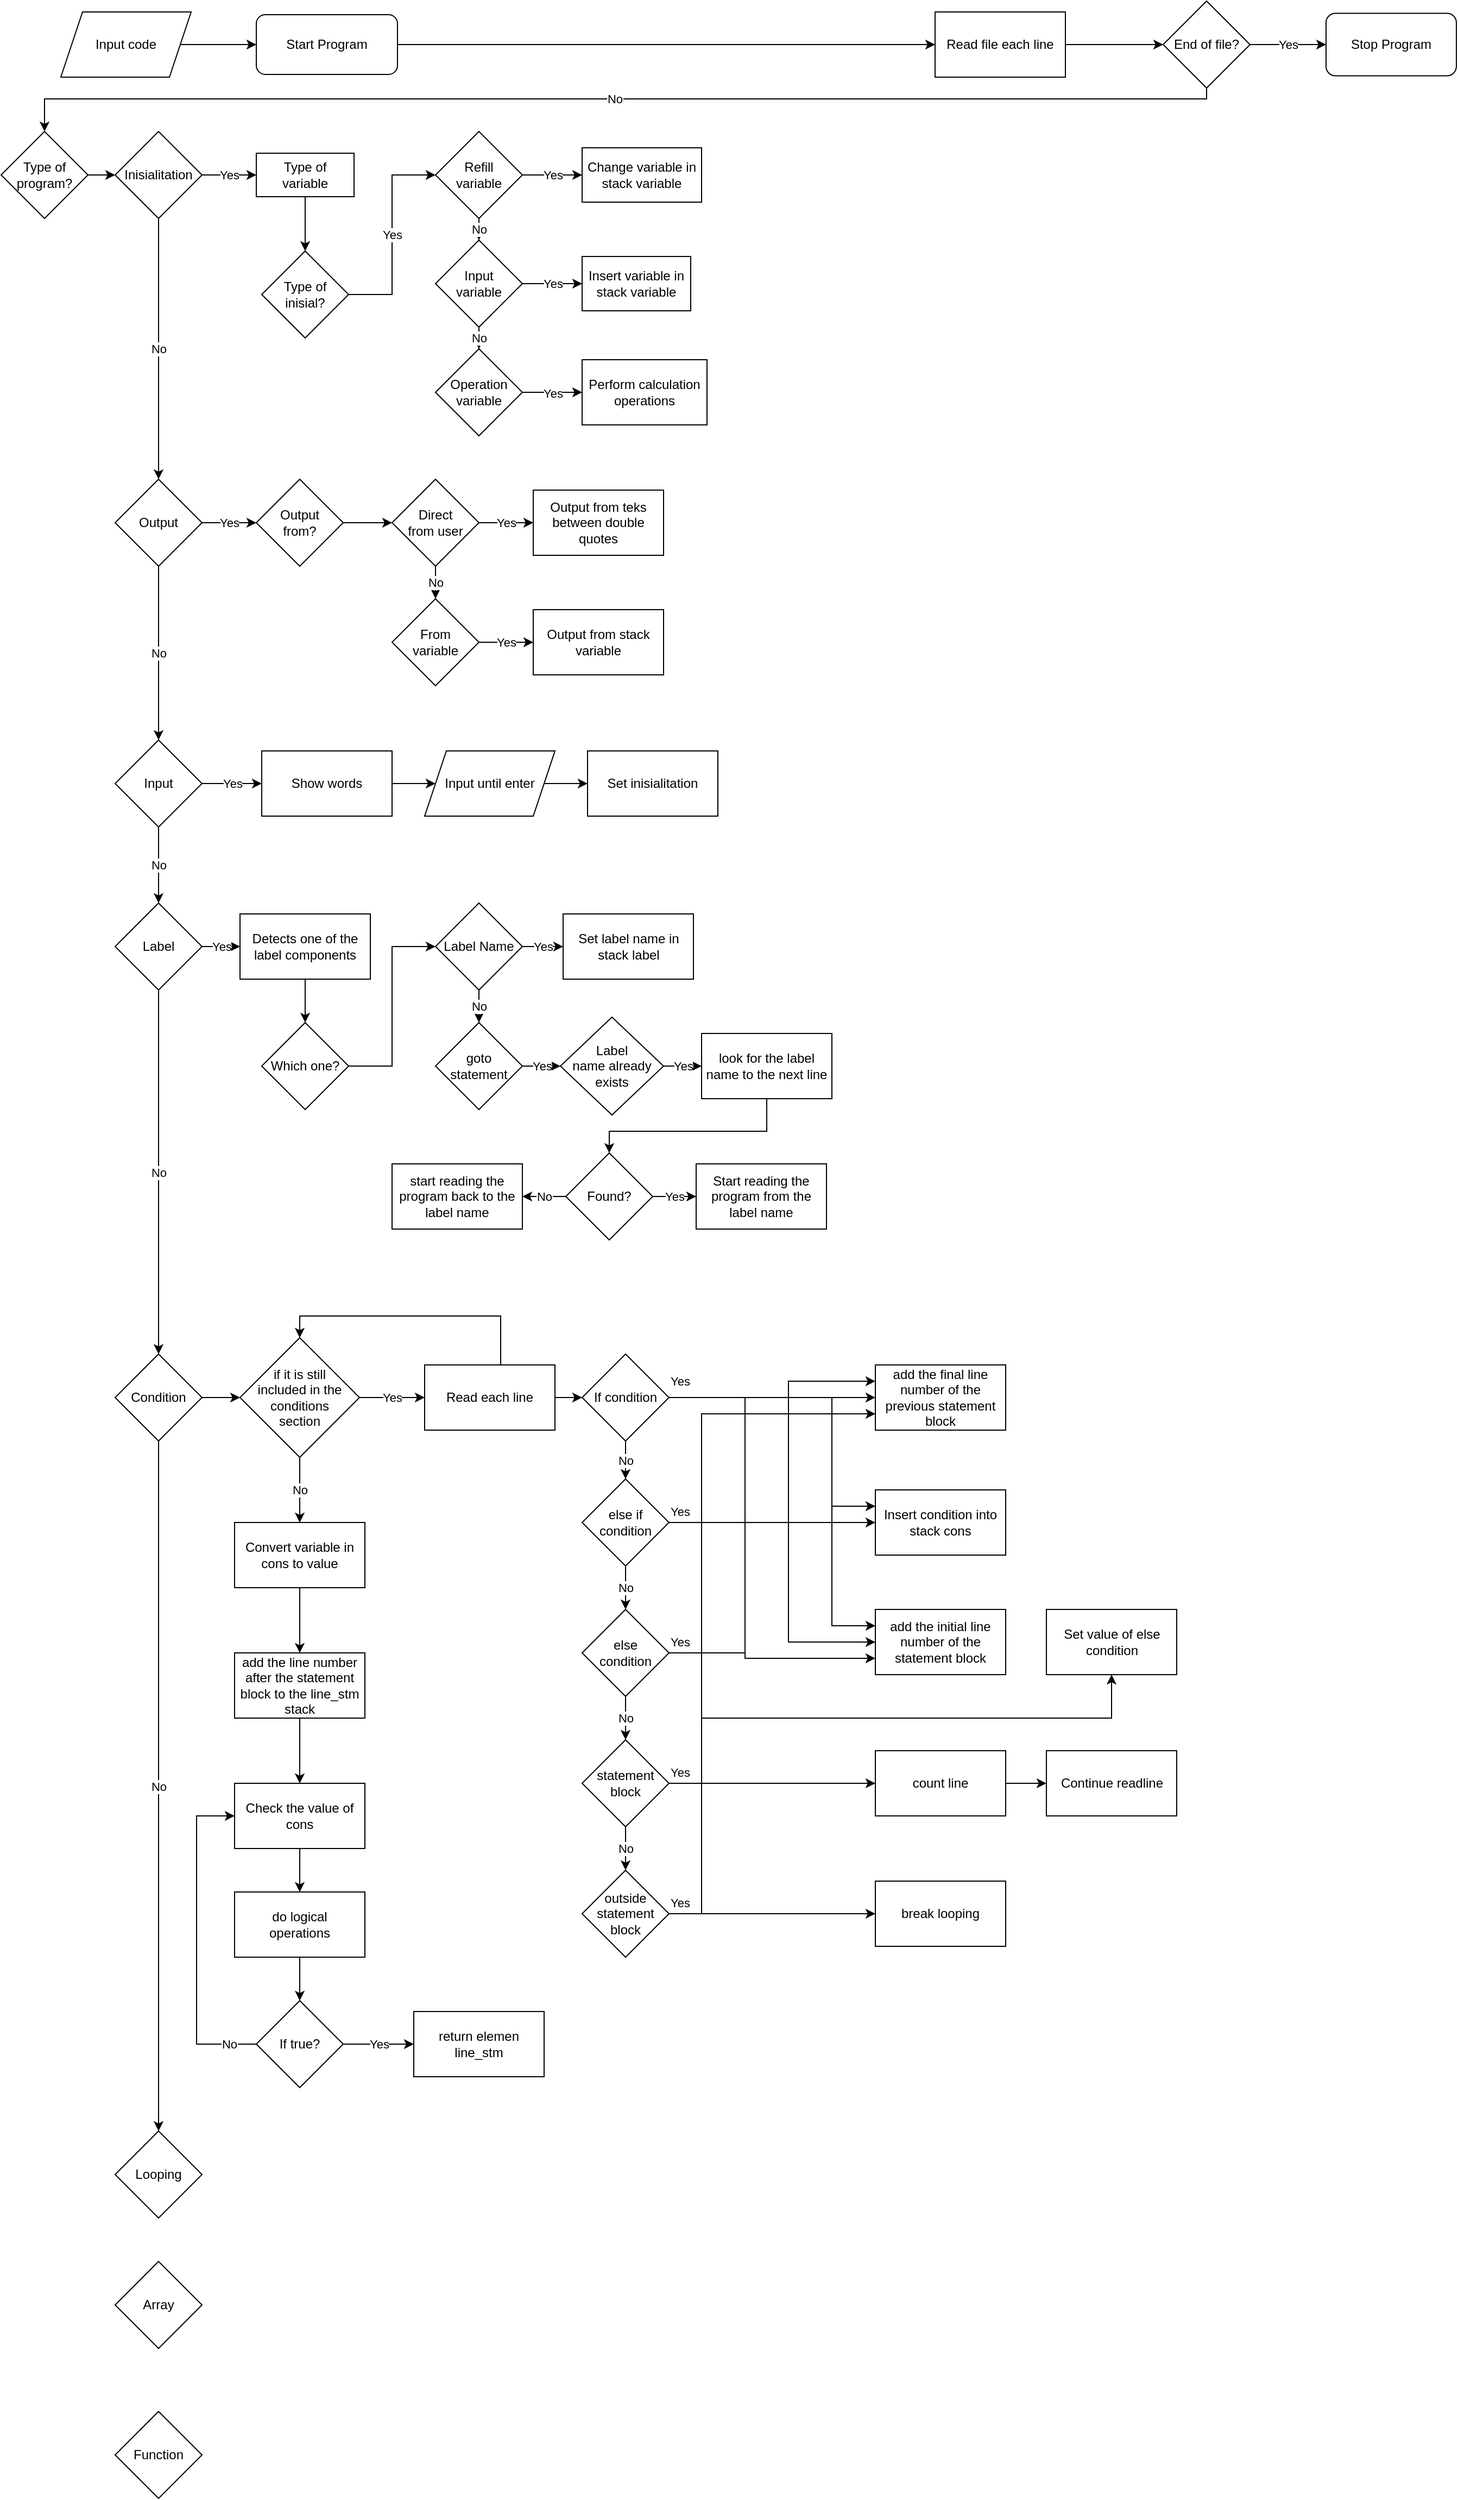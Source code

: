 <mxfile version="22.1.2" type="device">
  <diagram name="Halaman-1" id="1nc28jSzTPdm_pfPCFTR">
    <mxGraphModel dx="1588" dy="1004" grid="1" gridSize="10" guides="1" tooltips="1" connect="1" arrows="1" fold="1" page="1" pageScale="1" pageWidth="1500" pageHeight="3000" math="0" shadow="0">
      <root>
        <mxCell id="0" />
        <mxCell id="1" parent="0" />
        <mxCell id="ZSAQHpN-eL0URogZfKka-77" style="edgeStyle=orthogonalEdgeStyle;rounded=0;orthogonalLoop=1;jettySize=auto;html=1;entryX=0;entryY=0.5;entryDx=0;entryDy=0;" parent="1" source="ZSAQHpN-eL0URogZfKka-1" target="ZSAQHpN-eL0URogZfKka-74" edge="1">
          <mxGeometry relative="1" as="geometry" />
        </mxCell>
        <mxCell id="ZSAQHpN-eL0URogZfKka-1" value="Start Program" style="rounded=1;whiteSpace=wrap;html=1;" parent="1" vertex="1">
          <mxGeometry x="255" y="52.5" width="130" height="55" as="geometry" />
        </mxCell>
        <mxCell id="ZSAQHpN-eL0URogZfKka-5" style="edgeStyle=orthogonalEdgeStyle;rounded=0;orthogonalLoop=1;jettySize=auto;html=1;" parent="1" source="ZSAQHpN-eL0URogZfKka-4" target="ZSAQHpN-eL0URogZfKka-1" edge="1">
          <mxGeometry relative="1" as="geometry" />
        </mxCell>
        <mxCell id="ZSAQHpN-eL0URogZfKka-4" value="Input code" style="shape=parallelogram;perimeter=parallelogramPerimeter;whiteSpace=wrap;html=1;fixedSize=1;" parent="1" vertex="1">
          <mxGeometry x="75" y="50" width="120" height="60" as="geometry" />
        </mxCell>
        <mxCell id="ZSAQHpN-eL0URogZfKka-75" value="No" style="edgeStyle=orthogonalEdgeStyle;rounded=0;orthogonalLoop=1;jettySize=auto;html=1;entryX=0.5;entryY=0;entryDx=0;entryDy=0;" parent="1" source="ZSAQHpN-eL0URogZfKka-6" target="ZSAQHpN-eL0URogZfKka-12" edge="1">
          <mxGeometry relative="1" as="geometry">
            <Array as="points">
              <mxPoint x="1130" y="130" />
              <mxPoint x="60" y="130" />
            </Array>
          </mxGeometry>
        </mxCell>
        <mxCell id="ZSAQHpN-eL0URogZfKka-80" value="Yes" style="edgeStyle=orthogonalEdgeStyle;rounded=0;orthogonalLoop=1;jettySize=auto;html=1;entryX=0;entryY=0.5;entryDx=0;entryDy=0;" parent="1" source="ZSAQHpN-eL0URogZfKka-6" target="ZSAQHpN-eL0URogZfKka-10" edge="1">
          <mxGeometry relative="1" as="geometry" />
        </mxCell>
        <mxCell id="ZSAQHpN-eL0URogZfKka-6" value="End of file?" style="rhombus;whiteSpace=wrap;html=1;" parent="1" vertex="1">
          <mxGeometry x="1090" y="40" width="80" height="80" as="geometry" />
        </mxCell>
        <mxCell id="ZSAQHpN-eL0URogZfKka-10" value="Stop Program" style="rounded=1;whiteSpace=wrap;html=1;" parent="1" vertex="1">
          <mxGeometry x="1240" y="51.25" width="120" height="57.5" as="geometry" />
        </mxCell>
        <mxCell id="ZSAQHpN-eL0URogZfKka-81" style="edgeStyle=orthogonalEdgeStyle;rounded=0;orthogonalLoop=1;jettySize=auto;html=1;entryX=0;entryY=0.5;entryDx=0;entryDy=0;" parent="1" source="ZSAQHpN-eL0URogZfKka-12" target="ZSAQHpN-eL0URogZfKka-15" edge="1">
          <mxGeometry relative="1" as="geometry" />
        </mxCell>
        <mxCell id="ZSAQHpN-eL0URogZfKka-12" value="Type of&lt;br&gt;program?" style="rhombus;whiteSpace=wrap;html=1;" parent="1" vertex="1">
          <mxGeometry x="20" y="160" width="80" height="80" as="geometry" />
        </mxCell>
        <mxCell id="ZSAQHpN-eL0URogZfKka-82" value="Yes" style="edgeStyle=orthogonalEdgeStyle;rounded=0;orthogonalLoop=1;jettySize=auto;html=1;entryX=0;entryY=0.5;entryDx=0;entryDy=0;" parent="1" source="ZSAQHpN-eL0URogZfKka-15" target="ZSAQHpN-eL0URogZfKka-31" edge="1">
          <mxGeometry relative="1" as="geometry" />
        </mxCell>
        <mxCell id="ZSAQHpN-eL0URogZfKka-91" value="No" style="edgeStyle=orthogonalEdgeStyle;rounded=0;orthogonalLoop=1;jettySize=auto;html=1;entryX=0.5;entryY=0;entryDx=0;entryDy=0;" parent="1" source="ZSAQHpN-eL0URogZfKka-15" target="ZSAQHpN-eL0URogZfKka-17" edge="1">
          <mxGeometry relative="1" as="geometry" />
        </mxCell>
        <mxCell id="ZSAQHpN-eL0URogZfKka-15" value="Inisialitation" style="rhombus;whiteSpace=wrap;html=1;" parent="1" vertex="1">
          <mxGeometry x="125" y="160" width="80" height="80" as="geometry" />
        </mxCell>
        <mxCell id="GlnXARyJLSY6AlsTLkVo-1" value="Yes" style="edgeStyle=orthogonalEdgeStyle;rounded=0;orthogonalLoop=1;jettySize=auto;html=1;" parent="1" source="ZSAQHpN-eL0URogZfKka-16" target="Cfcv_IyC0T6oTeBfnCyv-1" edge="1">
          <mxGeometry relative="1" as="geometry" />
        </mxCell>
        <mxCell id="GlnXARyJLSY6AlsTLkVo-5" value="No" style="edgeStyle=orthogonalEdgeStyle;rounded=0;orthogonalLoop=1;jettySize=auto;html=1;entryX=0.5;entryY=0;entryDx=0;entryDy=0;" parent="1" source="ZSAQHpN-eL0URogZfKka-16" target="ZSAQHpN-eL0URogZfKka-18" edge="1">
          <mxGeometry relative="1" as="geometry" />
        </mxCell>
        <mxCell id="ZSAQHpN-eL0URogZfKka-16" value="Input" style="rhombus;whiteSpace=wrap;html=1;" parent="1" vertex="1">
          <mxGeometry x="125" y="720" width="80" height="80" as="geometry" />
        </mxCell>
        <mxCell id="ZSAQHpN-eL0URogZfKka-92" value="Yes" style="edgeStyle=orthogonalEdgeStyle;rounded=0;orthogonalLoop=1;jettySize=auto;html=1;entryX=0;entryY=0.5;entryDx=0;entryDy=0;" parent="1" source="ZSAQHpN-eL0URogZfKka-17" target="ZSAQHpN-eL0URogZfKka-36" edge="1">
          <mxGeometry relative="1" as="geometry" />
        </mxCell>
        <mxCell id="ZSAQHpN-eL0URogZfKka-97" value="No" style="edgeStyle=orthogonalEdgeStyle;rounded=0;orthogonalLoop=1;jettySize=auto;html=1;entryX=0.5;entryY=0;entryDx=0;entryDy=0;" parent="1" source="ZSAQHpN-eL0URogZfKka-17" target="ZSAQHpN-eL0URogZfKka-16" edge="1">
          <mxGeometry relative="1" as="geometry" />
        </mxCell>
        <mxCell id="ZSAQHpN-eL0URogZfKka-17" value="Output" style="rhombus;whiteSpace=wrap;html=1;" parent="1" vertex="1">
          <mxGeometry x="125" y="480" width="80" height="80" as="geometry" />
        </mxCell>
        <mxCell id="GlnXARyJLSY6AlsTLkVo-6" value="Yes" style="edgeStyle=orthogonalEdgeStyle;rounded=0;orthogonalLoop=1;jettySize=auto;html=1;entryX=0;entryY=0.5;entryDx=0;entryDy=0;" parent="1" source="ZSAQHpN-eL0URogZfKka-18" target="ZSAQHpN-eL0URogZfKka-46" edge="1">
          <mxGeometry relative="1" as="geometry" />
        </mxCell>
        <mxCell id="GlnXARyJLSY6AlsTLkVo-30" value="No" style="edgeStyle=orthogonalEdgeStyle;rounded=0;orthogonalLoop=1;jettySize=auto;html=1;" parent="1" source="ZSAQHpN-eL0URogZfKka-18" target="ZSAQHpN-eL0URogZfKka-23" edge="1">
          <mxGeometry relative="1" as="geometry" />
        </mxCell>
        <mxCell id="ZSAQHpN-eL0URogZfKka-18" value="Label" style="rhombus;whiteSpace=wrap;html=1;" parent="1" vertex="1">
          <mxGeometry x="125" y="870" width="80" height="80" as="geometry" />
        </mxCell>
        <mxCell id="qdTnBpT35PdAlgAGy0Dm-61" style="edgeStyle=orthogonalEdgeStyle;rounded=0;orthogonalLoop=1;jettySize=auto;html=1;entryX=0;entryY=0.5;entryDx=0;entryDy=0;" edge="1" parent="1" source="ZSAQHpN-eL0URogZfKka-23" target="qdTnBpT35PdAlgAGy0Dm-60">
          <mxGeometry relative="1" as="geometry" />
        </mxCell>
        <mxCell id="qdTnBpT35PdAlgAGy0Dm-76" value="No" style="edgeStyle=orthogonalEdgeStyle;rounded=0;orthogonalLoop=1;jettySize=auto;html=1;entryX=0.5;entryY=0;entryDx=0;entryDy=0;" edge="1" parent="1" source="ZSAQHpN-eL0URogZfKka-23" target="ZSAQHpN-eL0URogZfKka-24">
          <mxGeometry relative="1" as="geometry" />
        </mxCell>
        <mxCell id="ZSAQHpN-eL0URogZfKka-23" value="Condition" style="rhombus;whiteSpace=wrap;html=1;" parent="1" vertex="1">
          <mxGeometry x="125" y="1285" width="80" height="80" as="geometry" />
        </mxCell>
        <mxCell id="ZSAQHpN-eL0URogZfKka-24" value="Looping" style="rhombus;whiteSpace=wrap;html=1;" parent="1" vertex="1">
          <mxGeometry x="125" y="2000" width="80" height="80" as="geometry" />
        </mxCell>
        <mxCell id="ZSAQHpN-eL0URogZfKka-25" value="Array" style="rhombus;whiteSpace=wrap;html=1;" parent="1" vertex="1">
          <mxGeometry x="125" y="2120" width="80" height="80" as="geometry" />
        </mxCell>
        <mxCell id="ZSAQHpN-eL0URogZfKka-26" value="Function" style="rhombus;whiteSpace=wrap;html=1;" parent="1" vertex="1">
          <mxGeometry x="125" y="2258" width="80" height="80" as="geometry" />
        </mxCell>
        <mxCell id="ZSAQHpN-eL0URogZfKka-84" value="Yes" style="edgeStyle=orthogonalEdgeStyle;rounded=0;orthogonalLoop=1;jettySize=auto;html=1;entryX=0;entryY=0.5;entryDx=0;entryDy=0;" parent="1" source="ZSAQHpN-eL0URogZfKka-27" target="ZSAQHpN-eL0URogZfKka-29" edge="1">
          <mxGeometry relative="1" as="geometry" />
        </mxCell>
        <mxCell id="ZSAQHpN-eL0URogZfKka-27" value="Type of&lt;br&gt;inisial?" style="rhombus;whiteSpace=wrap;html=1;" parent="1" vertex="1">
          <mxGeometry x="260" y="270" width="80" height="80" as="geometry" />
        </mxCell>
        <mxCell id="ZSAQHpN-eL0URogZfKka-86" value="No" style="edgeStyle=orthogonalEdgeStyle;rounded=0;orthogonalLoop=1;jettySize=auto;html=1;" parent="1" source="ZSAQHpN-eL0URogZfKka-28" target="ZSAQHpN-eL0URogZfKka-30" edge="1">
          <mxGeometry relative="1" as="geometry" />
        </mxCell>
        <mxCell id="ZSAQHpN-eL0URogZfKka-89" value="Yes" style="edgeStyle=orthogonalEdgeStyle;rounded=0;orthogonalLoop=1;jettySize=auto;html=1;entryX=0;entryY=0.5;entryDx=0;entryDy=0;" parent="1" source="ZSAQHpN-eL0URogZfKka-28" target="ZSAQHpN-eL0URogZfKka-32" edge="1">
          <mxGeometry relative="1" as="geometry" />
        </mxCell>
        <mxCell id="ZSAQHpN-eL0URogZfKka-28" value="Input&lt;br&gt;variable" style="rhombus;whiteSpace=wrap;html=1;" parent="1" vertex="1">
          <mxGeometry x="420" y="260" width="80" height="80" as="geometry" />
        </mxCell>
        <mxCell id="ZSAQHpN-eL0URogZfKka-85" value="No" style="edgeStyle=orthogonalEdgeStyle;rounded=0;orthogonalLoop=1;jettySize=auto;html=1;entryX=0.5;entryY=0;entryDx=0;entryDy=0;" parent="1" source="ZSAQHpN-eL0URogZfKka-29" target="ZSAQHpN-eL0URogZfKka-28" edge="1">
          <mxGeometry relative="1" as="geometry" />
        </mxCell>
        <mxCell id="ZSAQHpN-eL0URogZfKka-88" value="Yes" style="edgeStyle=orthogonalEdgeStyle;rounded=0;orthogonalLoop=1;jettySize=auto;html=1;entryX=0;entryY=0.5;entryDx=0;entryDy=0;" parent="1" source="ZSAQHpN-eL0URogZfKka-29" target="ZSAQHpN-eL0URogZfKka-33" edge="1">
          <mxGeometry relative="1" as="geometry" />
        </mxCell>
        <mxCell id="ZSAQHpN-eL0URogZfKka-29" value="Refill&lt;br&gt;variable" style="rhombus;whiteSpace=wrap;html=1;" parent="1" vertex="1">
          <mxGeometry x="420" y="160" width="80" height="80" as="geometry" />
        </mxCell>
        <mxCell id="ZSAQHpN-eL0URogZfKka-90" value="Yes" style="edgeStyle=orthogonalEdgeStyle;rounded=0;orthogonalLoop=1;jettySize=auto;html=1;entryX=0;entryY=0.5;entryDx=0;entryDy=0;" parent="1" source="ZSAQHpN-eL0URogZfKka-30" edge="1">
          <mxGeometry relative="1" as="geometry">
            <mxPoint x="555" y="400" as="targetPoint" />
          </mxGeometry>
        </mxCell>
        <mxCell id="ZSAQHpN-eL0URogZfKka-30" value="Operation&lt;br&gt;variable" style="rhombus;whiteSpace=wrap;html=1;" parent="1" vertex="1">
          <mxGeometry x="420" y="360" width="80" height="80" as="geometry" />
        </mxCell>
        <mxCell id="ZSAQHpN-eL0URogZfKka-83" style="edgeStyle=orthogonalEdgeStyle;rounded=0;orthogonalLoop=1;jettySize=auto;html=1;entryX=0.5;entryY=0;entryDx=0;entryDy=0;" parent="1" source="ZSAQHpN-eL0URogZfKka-31" target="ZSAQHpN-eL0URogZfKka-27" edge="1">
          <mxGeometry relative="1" as="geometry" />
        </mxCell>
        <mxCell id="ZSAQHpN-eL0URogZfKka-31" value="Type of&lt;br&gt;variable" style="rounded=0;whiteSpace=wrap;html=1;" parent="1" vertex="1">
          <mxGeometry x="255" y="180" width="90" height="40" as="geometry" />
        </mxCell>
        <mxCell id="ZSAQHpN-eL0URogZfKka-32" value="Insert variable in&lt;br&gt;stack variable" style="rounded=0;whiteSpace=wrap;html=1;" parent="1" vertex="1">
          <mxGeometry x="555" y="275" width="100" height="50" as="geometry" />
        </mxCell>
        <mxCell id="ZSAQHpN-eL0URogZfKka-33" value="Change variable in&lt;br&gt;stack variable" style="rounded=0;whiteSpace=wrap;html=1;" parent="1" vertex="1">
          <mxGeometry x="555" y="175" width="110" height="50" as="geometry" />
        </mxCell>
        <mxCell id="ZSAQHpN-eL0URogZfKka-35" value="Perform calculation operations" style="rounded=0;whiteSpace=wrap;html=1;" parent="1" vertex="1">
          <mxGeometry x="555" y="370" width="115" height="60" as="geometry" />
        </mxCell>
        <mxCell id="ZSAQHpN-eL0URogZfKka-93" style="edgeStyle=orthogonalEdgeStyle;rounded=0;orthogonalLoop=1;jettySize=auto;html=1;entryX=0;entryY=0.5;entryDx=0;entryDy=0;" parent="1" source="ZSAQHpN-eL0URogZfKka-36" target="ZSAQHpN-eL0URogZfKka-37" edge="1">
          <mxGeometry relative="1" as="geometry" />
        </mxCell>
        <mxCell id="ZSAQHpN-eL0URogZfKka-36" value="Output&lt;br&gt;from?" style="rhombus;whiteSpace=wrap;html=1;" parent="1" vertex="1">
          <mxGeometry x="255" y="480" width="80" height="80" as="geometry" />
        </mxCell>
        <mxCell id="ZSAQHpN-eL0URogZfKka-94" value="No" style="edgeStyle=orthogonalEdgeStyle;rounded=0;orthogonalLoop=1;jettySize=auto;html=1;entryX=0.5;entryY=0;entryDx=0;entryDy=0;" parent="1" source="ZSAQHpN-eL0URogZfKka-37" target="ZSAQHpN-eL0URogZfKka-38" edge="1">
          <mxGeometry relative="1" as="geometry" />
        </mxCell>
        <mxCell id="ZSAQHpN-eL0URogZfKka-95" value="Yes" style="edgeStyle=orthogonalEdgeStyle;rounded=0;orthogonalLoop=1;jettySize=auto;html=1;entryX=0;entryY=0.5;entryDx=0;entryDy=0;" parent="1" source="ZSAQHpN-eL0URogZfKka-37" target="ZSAQHpN-eL0URogZfKka-39" edge="1">
          <mxGeometry relative="1" as="geometry" />
        </mxCell>
        <mxCell id="ZSAQHpN-eL0URogZfKka-37" value="Direct&lt;br&gt;from user" style="rhombus;whiteSpace=wrap;html=1;" parent="1" vertex="1">
          <mxGeometry x="380" y="480" width="80" height="80" as="geometry" />
        </mxCell>
        <mxCell id="ZSAQHpN-eL0URogZfKka-96" value="Yes" style="edgeStyle=orthogonalEdgeStyle;rounded=0;orthogonalLoop=1;jettySize=auto;html=1;entryX=0;entryY=0.5;entryDx=0;entryDy=0;" parent="1" source="ZSAQHpN-eL0URogZfKka-38" target="ZSAQHpN-eL0URogZfKka-40" edge="1">
          <mxGeometry relative="1" as="geometry" />
        </mxCell>
        <mxCell id="ZSAQHpN-eL0URogZfKka-38" value="From&lt;br&gt;variable" style="rhombus;whiteSpace=wrap;html=1;" parent="1" vertex="1">
          <mxGeometry x="380" y="590" width="80" height="80" as="geometry" />
        </mxCell>
        <mxCell id="ZSAQHpN-eL0URogZfKka-39" value="Output from teks&lt;br&gt;between double quotes" style="rounded=0;whiteSpace=wrap;html=1;" parent="1" vertex="1">
          <mxGeometry x="510" y="490" width="120" height="60" as="geometry" />
        </mxCell>
        <mxCell id="ZSAQHpN-eL0URogZfKka-40" value="Output from stack variable" style="rounded=0;whiteSpace=wrap;html=1;" parent="1" vertex="1">
          <mxGeometry x="510" y="600" width="120" height="60" as="geometry" />
        </mxCell>
        <mxCell id="GlnXARyJLSY6AlsTLkVo-4" style="edgeStyle=orthogonalEdgeStyle;rounded=0;orthogonalLoop=1;jettySize=auto;html=1;entryX=0;entryY=0.5;entryDx=0;entryDy=0;" parent="1" source="ZSAQHpN-eL0URogZfKka-42" target="ZSAQHpN-eL0URogZfKka-43" edge="1">
          <mxGeometry relative="1" as="geometry" />
        </mxCell>
        <mxCell id="ZSAQHpN-eL0URogZfKka-42" value="Input until enter" style="shape=parallelogram;perimeter=parallelogramPerimeter;whiteSpace=wrap;html=1;fixedSize=1;" parent="1" vertex="1">
          <mxGeometry x="410" y="730" width="120" height="60" as="geometry" />
        </mxCell>
        <mxCell id="ZSAQHpN-eL0URogZfKka-43" value="Set inisialitation" style="rounded=0;whiteSpace=wrap;html=1;" parent="1" vertex="1">
          <mxGeometry x="560" y="730" width="120" height="60" as="geometry" />
        </mxCell>
        <mxCell id="GlnXARyJLSY6AlsTLkVo-8" style="edgeStyle=orthogonalEdgeStyle;rounded=0;orthogonalLoop=1;jettySize=auto;html=1;entryX=0;entryY=0.5;entryDx=0;entryDy=0;" parent="1" source="ZSAQHpN-eL0URogZfKka-45" target="ZSAQHpN-eL0URogZfKka-47" edge="1">
          <mxGeometry relative="1" as="geometry" />
        </mxCell>
        <mxCell id="ZSAQHpN-eL0URogZfKka-45" value="Which one?" style="rhombus;whiteSpace=wrap;html=1;" parent="1" vertex="1">
          <mxGeometry x="260" y="980" width="80" height="80" as="geometry" />
        </mxCell>
        <mxCell id="GlnXARyJLSY6AlsTLkVo-7" style="edgeStyle=orthogonalEdgeStyle;rounded=0;orthogonalLoop=1;jettySize=auto;html=1;entryX=0.5;entryY=0;entryDx=0;entryDy=0;" parent="1" source="ZSAQHpN-eL0URogZfKka-46" target="ZSAQHpN-eL0URogZfKka-45" edge="1">
          <mxGeometry relative="1" as="geometry" />
        </mxCell>
        <mxCell id="ZSAQHpN-eL0URogZfKka-46" value="Detects one of the label components" style="rounded=0;whiteSpace=wrap;html=1;" parent="1" vertex="1">
          <mxGeometry x="240" y="880" width="120" height="60" as="geometry" />
        </mxCell>
        <mxCell id="GlnXARyJLSY6AlsTLkVo-9" value="No" style="edgeStyle=orthogonalEdgeStyle;rounded=0;orthogonalLoop=1;jettySize=auto;html=1;entryX=0.5;entryY=0;entryDx=0;entryDy=0;" parent="1" source="ZSAQHpN-eL0URogZfKka-47" target="ZSAQHpN-eL0URogZfKka-48" edge="1">
          <mxGeometry relative="1" as="geometry" />
        </mxCell>
        <mxCell id="GlnXARyJLSY6AlsTLkVo-39" value="Yes" style="edgeStyle=orthogonalEdgeStyle;rounded=0;orthogonalLoop=1;jettySize=auto;html=1;entryX=0;entryY=0.5;entryDx=0;entryDy=0;" parent="1" source="ZSAQHpN-eL0URogZfKka-47" target="ZSAQHpN-eL0URogZfKka-56" edge="1">
          <mxGeometry relative="1" as="geometry" />
        </mxCell>
        <mxCell id="ZSAQHpN-eL0URogZfKka-47" value="Label Name" style="rhombus;whiteSpace=wrap;html=1;" parent="1" vertex="1">
          <mxGeometry x="420" y="870" width="80" height="80" as="geometry" />
        </mxCell>
        <mxCell id="GlnXARyJLSY6AlsTLkVo-40" value="Yes" style="edgeStyle=orthogonalEdgeStyle;rounded=0;orthogonalLoop=1;jettySize=auto;html=1;entryX=0;entryY=0.5;entryDx=0;entryDy=0;" parent="1" source="ZSAQHpN-eL0URogZfKka-48" target="ZSAQHpN-eL0URogZfKka-57" edge="1">
          <mxGeometry relative="1" as="geometry" />
        </mxCell>
        <mxCell id="ZSAQHpN-eL0URogZfKka-48" value="goto statement" style="rhombus;whiteSpace=wrap;html=1;" parent="1" vertex="1">
          <mxGeometry x="420" y="980" width="80" height="80" as="geometry" />
        </mxCell>
        <mxCell id="ZSAQHpN-eL0URogZfKka-56" value="Set label name in stack label" style="rounded=0;whiteSpace=wrap;html=1;" parent="1" vertex="1">
          <mxGeometry x="537.5" y="880" width="120" height="60" as="geometry" />
        </mxCell>
        <mxCell id="GlnXARyJLSY6AlsTLkVo-24" value="Yes" style="edgeStyle=orthogonalEdgeStyle;rounded=0;orthogonalLoop=1;jettySize=auto;html=1;" parent="1" source="ZSAQHpN-eL0URogZfKka-57" target="ZSAQHpN-eL0URogZfKka-61" edge="1">
          <mxGeometry relative="1" as="geometry" />
        </mxCell>
        <mxCell id="ZSAQHpN-eL0URogZfKka-57" value="Label&lt;br&gt;name already&lt;br&gt;exists" style="rhombus;whiteSpace=wrap;html=1;" parent="1" vertex="1">
          <mxGeometry x="535" y="975" width="95" height="90" as="geometry" />
        </mxCell>
        <mxCell id="ZSAQHpN-eL0URogZfKka-60" value="start reading the program back to the label name" style="rounded=0;whiteSpace=wrap;html=1;" parent="1" vertex="1">
          <mxGeometry x="380" y="1110" width="120" height="60" as="geometry" />
        </mxCell>
        <mxCell id="uN4aGtHSdWK0itQ-bQ4U-1" style="edgeStyle=orthogonalEdgeStyle;rounded=0;orthogonalLoop=1;jettySize=auto;html=1;entryX=0.5;entryY=0;entryDx=0;entryDy=0;" parent="1" source="ZSAQHpN-eL0URogZfKka-61" target="ZSAQHpN-eL0URogZfKka-62" edge="1">
          <mxGeometry relative="1" as="geometry">
            <Array as="points">
              <mxPoint x="725" y="1080" />
              <mxPoint x="580" y="1080" />
            </Array>
          </mxGeometry>
        </mxCell>
        <mxCell id="ZSAQHpN-eL0URogZfKka-61" value="look for the label name to the next line" style="rounded=0;whiteSpace=wrap;html=1;" parent="1" vertex="1">
          <mxGeometry x="665" y="990" width="120" height="60" as="geometry" />
        </mxCell>
        <mxCell id="GlnXARyJLSY6AlsTLkVo-27" value="Yes" style="edgeStyle=orthogonalEdgeStyle;rounded=0;orthogonalLoop=1;jettySize=auto;html=1;entryX=0;entryY=0.5;entryDx=0;entryDy=0;" parent="1" source="ZSAQHpN-eL0URogZfKka-62" target="ZSAQHpN-eL0URogZfKka-63" edge="1">
          <mxGeometry relative="1" as="geometry" />
        </mxCell>
        <mxCell id="GlnXARyJLSY6AlsTLkVo-28" value="No" style="edgeStyle=orthogonalEdgeStyle;rounded=0;orthogonalLoop=1;jettySize=auto;html=1;" parent="1" source="ZSAQHpN-eL0URogZfKka-62" target="ZSAQHpN-eL0URogZfKka-60" edge="1">
          <mxGeometry relative="1" as="geometry" />
        </mxCell>
        <mxCell id="ZSAQHpN-eL0URogZfKka-62" value="Found?" style="rhombus;whiteSpace=wrap;html=1;" parent="1" vertex="1">
          <mxGeometry x="540" y="1100" width="80" height="80" as="geometry" />
        </mxCell>
        <mxCell id="ZSAQHpN-eL0URogZfKka-63" value="Start reading the program from the label name" style="rounded=0;whiteSpace=wrap;html=1;" parent="1" vertex="1">
          <mxGeometry x="660" y="1110" width="120" height="60" as="geometry" />
        </mxCell>
        <mxCell id="qdTnBpT35PdAlgAGy0Dm-9" value="No" style="edgeStyle=orthogonalEdgeStyle;rounded=0;orthogonalLoop=1;jettySize=auto;html=1;" edge="1" parent="1" source="ZSAQHpN-eL0URogZfKka-65" target="ZSAQHpN-eL0URogZfKka-66">
          <mxGeometry relative="1" as="geometry" />
        </mxCell>
        <mxCell id="qdTnBpT35PdAlgAGy0Dm-44" style="edgeStyle=orthogonalEdgeStyle;rounded=0;orthogonalLoop=1;jettySize=auto;html=1;entryX=0;entryY=0.25;entryDx=0;entryDy=0;" edge="1" parent="1" source="ZSAQHpN-eL0URogZfKka-65" target="qdTnBpT35PdAlgAGy0Dm-17">
          <mxGeometry relative="1" as="geometry">
            <Array as="points">
              <mxPoint x="785" y="1325" />
              <mxPoint x="785" y="1425" />
            </Array>
          </mxGeometry>
        </mxCell>
        <mxCell id="qdTnBpT35PdAlgAGy0Dm-45" value="Yes" style="edgeStyle=orthogonalEdgeStyle;rounded=0;orthogonalLoop=1;jettySize=auto;html=1;entryX=0;entryY=0.25;entryDx=0;entryDy=0;" edge="1" parent="1" source="ZSAQHpN-eL0URogZfKka-65" target="qdTnBpT35PdAlgAGy0Dm-19">
          <mxGeometry x="-0.95" y="15" relative="1" as="geometry">
            <Array as="points">
              <mxPoint x="785" y="1325" />
              <mxPoint x="785" y="1535" />
            </Array>
            <mxPoint as="offset" />
          </mxGeometry>
        </mxCell>
        <mxCell id="ZSAQHpN-eL0URogZfKka-65" value="If condition" style="rhombus;whiteSpace=wrap;html=1;" parent="1" vertex="1">
          <mxGeometry x="555" y="1285" width="80" height="80" as="geometry" />
        </mxCell>
        <mxCell id="qdTnBpT35PdAlgAGy0Dm-12" value="No" style="edgeStyle=orthogonalEdgeStyle;rounded=0;orthogonalLoop=1;jettySize=auto;html=1;entryX=0.5;entryY=0;entryDx=0;entryDy=0;" edge="1" parent="1" source="ZSAQHpN-eL0URogZfKka-66" target="ZSAQHpN-eL0URogZfKka-67">
          <mxGeometry relative="1" as="geometry" />
        </mxCell>
        <mxCell id="qdTnBpT35PdAlgAGy0Dm-46" style="edgeStyle=orthogonalEdgeStyle;rounded=0;orthogonalLoop=1;jettySize=auto;html=1;entryX=0;entryY=0.25;entryDx=0;entryDy=0;" edge="1" parent="1" source="ZSAQHpN-eL0URogZfKka-66" target="qdTnBpT35PdAlgAGy0Dm-6">
          <mxGeometry relative="1" as="geometry">
            <Array as="points">
              <mxPoint x="745" y="1440" />
              <mxPoint x="745" y="1310" />
            </Array>
          </mxGeometry>
        </mxCell>
        <mxCell id="qdTnBpT35PdAlgAGy0Dm-47" style="edgeStyle=orthogonalEdgeStyle;rounded=0;orthogonalLoop=1;jettySize=auto;html=1;entryX=0;entryY=0.5;entryDx=0;entryDy=0;" edge="1" parent="1" source="ZSAQHpN-eL0URogZfKka-66" target="qdTnBpT35PdAlgAGy0Dm-17">
          <mxGeometry relative="1" as="geometry" />
        </mxCell>
        <mxCell id="qdTnBpT35PdAlgAGy0Dm-48" value="Yes" style="edgeStyle=orthogonalEdgeStyle;rounded=0;orthogonalLoop=1;jettySize=auto;html=1;entryX=0;entryY=0.5;entryDx=0;entryDy=0;" edge="1" parent="1" source="ZSAQHpN-eL0URogZfKka-66" target="qdTnBpT35PdAlgAGy0Dm-19">
          <mxGeometry x="-0.933" y="10" relative="1" as="geometry">
            <Array as="points">
              <mxPoint x="745" y="1440" />
              <mxPoint x="745" y="1550" />
            </Array>
            <mxPoint as="offset" />
          </mxGeometry>
        </mxCell>
        <mxCell id="ZSAQHpN-eL0URogZfKka-66" value="else if&lt;br&gt;condition" style="rhombus;whiteSpace=wrap;html=1;" parent="1" vertex="1">
          <mxGeometry x="555" y="1400" width="80" height="80" as="geometry" />
        </mxCell>
        <mxCell id="qdTnBpT35PdAlgAGy0Dm-31" value="No" style="edgeStyle=orthogonalEdgeStyle;rounded=0;orthogonalLoop=1;jettySize=auto;html=1;entryX=0.5;entryY=0;entryDx=0;entryDy=0;" edge="1" parent="1" source="ZSAQHpN-eL0URogZfKka-67" target="qdTnBpT35PdAlgAGy0Dm-2">
          <mxGeometry relative="1" as="geometry" />
        </mxCell>
        <mxCell id="qdTnBpT35PdAlgAGy0Dm-49" style="edgeStyle=orthogonalEdgeStyle;rounded=0;orthogonalLoop=1;jettySize=auto;html=1;entryX=0;entryY=0.5;entryDx=0;entryDy=0;" edge="1" parent="1" source="ZSAQHpN-eL0URogZfKka-67" target="qdTnBpT35PdAlgAGy0Dm-6">
          <mxGeometry relative="1" as="geometry">
            <Array as="points">
              <mxPoint x="705" y="1560" />
              <mxPoint x="705" y="1325" />
            </Array>
          </mxGeometry>
        </mxCell>
        <mxCell id="qdTnBpT35PdAlgAGy0Dm-50" value="Yes" style="edgeStyle=orthogonalEdgeStyle;rounded=0;orthogonalLoop=1;jettySize=auto;html=1;entryX=0;entryY=0.75;entryDx=0;entryDy=0;" edge="1" parent="1" source="ZSAQHpN-eL0URogZfKka-67" target="qdTnBpT35PdAlgAGy0Dm-19">
          <mxGeometry x="-0.897" y="10" relative="1" as="geometry">
            <Array as="points">
              <mxPoint x="705" y="1560" />
              <mxPoint x="705" y="1565" />
            </Array>
            <mxPoint as="offset" />
          </mxGeometry>
        </mxCell>
        <mxCell id="qdTnBpT35PdAlgAGy0Dm-54" style="edgeStyle=orthogonalEdgeStyle;rounded=0;orthogonalLoop=1;jettySize=auto;html=1;entryX=0.5;entryY=1;entryDx=0;entryDy=0;" edge="1" parent="1" source="ZSAQHpN-eL0URogZfKka-67" target="qdTnBpT35PdAlgAGy0Dm-29">
          <mxGeometry relative="1" as="geometry">
            <Array as="points">
              <mxPoint x="665" y="1560" />
              <mxPoint x="665" y="1620" />
              <mxPoint x="1043" y="1620" />
            </Array>
          </mxGeometry>
        </mxCell>
        <mxCell id="ZSAQHpN-eL0URogZfKka-67" value="else&lt;br&gt;condition" style="rhombus;whiteSpace=wrap;html=1;" parent="1" vertex="1">
          <mxGeometry x="555" y="1520" width="80" height="80" as="geometry" />
        </mxCell>
        <mxCell id="ZSAQHpN-eL0URogZfKka-76" style="edgeStyle=orthogonalEdgeStyle;rounded=0;orthogonalLoop=1;jettySize=auto;html=1;entryX=0;entryY=0.5;entryDx=0;entryDy=0;" parent="1" source="ZSAQHpN-eL0URogZfKka-74" target="ZSAQHpN-eL0URogZfKka-6" edge="1">
          <mxGeometry relative="1" as="geometry" />
        </mxCell>
        <mxCell id="ZSAQHpN-eL0URogZfKka-74" value="Read file each line" style="rounded=0;whiteSpace=wrap;html=1;" parent="1" vertex="1">
          <mxGeometry x="880" y="50" width="120" height="60" as="geometry" />
        </mxCell>
        <mxCell id="GlnXARyJLSY6AlsTLkVo-3" style="edgeStyle=orthogonalEdgeStyle;rounded=0;orthogonalLoop=1;jettySize=auto;html=1;entryX=0;entryY=0.5;entryDx=0;entryDy=0;" parent="1" source="Cfcv_IyC0T6oTeBfnCyv-1" target="ZSAQHpN-eL0URogZfKka-42" edge="1">
          <mxGeometry relative="1" as="geometry" />
        </mxCell>
        <mxCell id="Cfcv_IyC0T6oTeBfnCyv-1" value="Show words" style="rounded=0;whiteSpace=wrap;html=1;" parent="1" vertex="1">
          <mxGeometry x="260" y="730" width="120" height="60" as="geometry" />
        </mxCell>
        <mxCell id="qdTnBpT35PdAlgAGy0Dm-34" value="No" style="edgeStyle=orthogonalEdgeStyle;rounded=0;orthogonalLoop=1;jettySize=auto;html=1;entryX=0.5;entryY=0;entryDx=0;entryDy=0;" edge="1" parent="1" source="qdTnBpT35PdAlgAGy0Dm-2" target="qdTnBpT35PdAlgAGy0Dm-3">
          <mxGeometry relative="1" as="geometry" />
        </mxCell>
        <mxCell id="qdTnBpT35PdAlgAGy0Dm-36" value="Yes" style="edgeStyle=orthogonalEdgeStyle;rounded=0;orthogonalLoop=1;jettySize=auto;html=1;entryX=0;entryY=0.5;entryDx=0;entryDy=0;" edge="1" parent="1" source="qdTnBpT35PdAlgAGy0Dm-2" target="qdTnBpT35PdAlgAGy0Dm-35">
          <mxGeometry x="-0.895" y="10" relative="1" as="geometry">
            <mxPoint as="offset" />
          </mxGeometry>
        </mxCell>
        <mxCell id="qdTnBpT35PdAlgAGy0Dm-2" value="statement block" style="rhombus;whiteSpace=wrap;html=1;" vertex="1" parent="1">
          <mxGeometry x="555" y="1640" width="80" height="80" as="geometry" />
        </mxCell>
        <mxCell id="qdTnBpT35PdAlgAGy0Dm-52" style="edgeStyle=orthogonalEdgeStyle;rounded=0;orthogonalLoop=1;jettySize=auto;html=1;entryX=0;entryY=0.75;entryDx=0;entryDy=0;" edge="1" parent="1" source="qdTnBpT35PdAlgAGy0Dm-3" target="qdTnBpT35PdAlgAGy0Dm-6">
          <mxGeometry relative="1" as="geometry">
            <Array as="points">
              <mxPoint x="665" y="1800" />
              <mxPoint x="665" y="1340" />
            </Array>
          </mxGeometry>
        </mxCell>
        <mxCell id="qdTnBpT35PdAlgAGy0Dm-56" value="Yes" style="edgeStyle=orthogonalEdgeStyle;rounded=0;orthogonalLoop=1;jettySize=auto;html=1;entryX=0;entryY=0.5;entryDx=0;entryDy=0;" edge="1" parent="1" source="qdTnBpT35PdAlgAGy0Dm-3" target="qdTnBpT35PdAlgAGy0Dm-55">
          <mxGeometry x="-0.895" y="10" relative="1" as="geometry">
            <mxPoint as="offset" />
          </mxGeometry>
        </mxCell>
        <mxCell id="qdTnBpT35PdAlgAGy0Dm-3" value="outside statement block" style="rhombus;whiteSpace=wrap;html=1;" vertex="1" parent="1">
          <mxGeometry x="555" y="1760" width="80" height="80" as="geometry" />
        </mxCell>
        <mxCell id="qdTnBpT35PdAlgAGy0Dm-6" value="add the final line number of the previous statement block" style="rounded=0;whiteSpace=wrap;html=1;" vertex="1" parent="1">
          <mxGeometry x="825" y="1295" width="120" height="60" as="geometry" />
        </mxCell>
        <mxCell id="qdTnBpT35PdAlgAGy0Dm-17" value="Insert condition into stack cons" style="rounded=0;whiteSpace=wrap;html=1;" vertex="1" parent="1">
          <mxGeometry x="825" y="1410" width="120" height="60" as="geometry" />
        </mxCell>
        <mxCell id="qdTnBpT35PdAlgAGy0Dm-19" value="add the initial line number of the statement block" style="rounded=0;whiteSpace=wrap;html=1;" vertex="1" parent="1">
          <mxGeometry x="825" y="1520" width="120" height="60" as="geometry" />
        </mxCell>
        <mxCell id="qdTnBpT35PdAlgAGy0Dm-29" value="Set value of else condition" style="rounded=0;whiteSpace=wrap;html=1;" vertex="1" parent="1">
          <mxGeometry x="982.5" y="1520" width="120" height="60" as="geometry" />
        </mxCell>
        <mxCell id="qdTnBpT35PdAlgAGy0Dm-32" value="Continue readline" style="rounded=0;whiteSpace=wrap;html=1;" vertex="1" parent="1">
          <mxGeometry x="982.5" y="1650" width="120" height="60" as="geometry" />
        </mxCell>
        <mxCell id="qdTnBpT35PdAlgAGy0Dm-37" style="edgeStyle=orthogonalEdgeStyle;rounded=0;orthogonalLoop=1;jettySize=auto;html=1;entryX=0;entryY=0.5;entryDx=0;entryDy=0;" edge="1" parent="1" source="qdTnBpT35PdAlgAGy0Dm-35" target="qdTnBpT35PdAlgAGy0Dm-32">
          <mxGeometry relative="1" as="geometry" />
        </mxCell>
        <mxCell id="qdTnBpT35PdAlgAGy0Dm-35" value="count line" style="rounded=0;whiteSpace=wrap;html=1;" vertex="1" parent="1">
          <mxGeometry x="825" y="1650" width="120" height="60" as="geometry" />
        </mxCell>
        <mxCell id="qdTnBpT35PdAlgAGy0Dm-55" value="break looping" style="rounded=0;whiteSpace=wrap;html=1;" vertex="1" parent="1">
          <mxGeometry x="825" y="1770" width="120" height="60" as="geometry" />
        </mxCell>
        <mxCell id="qdTnBpT35PdAlgAGy0Dm-63" style="edgeStyle=orthogonalEdgeStyle;rounded=0;orthogonalLoop=1;jettySize=auto;html=1;entryX=0;entryY=0.5;entryDx=0;entryDy=0;" edge="1" parent="1" source="qdTnBpT35PdAlgAGy0Dm-59" target="ZSAQHpN-eL0URogZfKka-65">
          <mxGeometry relative="1" as="geometry" />
        </mxCell>
        <mxCell id="qdTnBpT35PdAlgAGy0Dm-64" style="edgeStyle=orthogonalEdgeStyle;rounded=0;orthogonalLoop=1;jettySize=auto;html=1;entryX=0.5;entryY=0;entryDx=0;entryDy=0;" edge="1" parent="1" source="qdTnBpT35PdAlgAGy0Dm-59" target="qdTnBpT35PdAlgAGy0Dm-60">
          <mxGeometry relative="1" as="geometry">
            <Array as="points">
              <mxPoint x="480" y="1250" />
              <mxPoint x="295" y="1250" />
            </Array>
          </mxGeometry>
        </mxCell>
        <mxCell id="qdTnBpT35PdAlgAGy0Dm-59" value="Read each line" style="rounded=0;whiteSpace=wrap;html=1;" vertex="1" parent="1">
          <mxGeometry x="410" y="1295" width="120" height="60" as="geometry" />
        </mxCell>
        <mxCell id="qdTnBpT35PdAlgAGy0Dm-62" value="Yes" style="edgeStyle=orthogonalEdgeStyle;rounded=0;orthogonalLoop=1;jettySize=auto;html=1;entryX=0;entryY=0.5;entryDx=0;entryDy=0;" edge="1" parent="1" source="qdTnBpT35PdAlgAGy0Dm-60" target="qdTnBpT35PdAlgAGy0Dm-59">
          <mxGeometry relative="1" as="geometry" />
        </mxCell>
        <mxCell id="qdTnBpT35PdAlgAGy0Dm-73" value="No" style="edgeStyle=orthogonalEdgeStyle;rounded=0;orthogonalLoop=1;jettySize=auto;html=1;entryX=0.5;entryY=0;entryDx=0;entryDy=0;" edge="1" parent="1" source="qdTnBpT35PdAlgAGy0Dm-60" target="qdTnBpT35PdAlgAGy0Dm-65">
          <mxGeometry relative="1" as="geometry" />
        </mxCell>
        <mxCell id="qdTnBpT35PdAlgAGy0Dm-60" value="if it is still&lt;br&gt;included in the conditions&lt;br&gt;section" style="rhombus;whiteSpace=wrap;html=1;" vertex="1" parent="1">
          <mxGeometry x="240" y="1270" width="110" height="110" as="geometry" />
        </mxCell>
        <mxCell id="qdTnBpT35PdAlgAGy0Dm-74" style="edgeStyle=orthogonalEdgeStyle;rounded=0;orthogonalLoop=1;jettySize=auto;html=1;entryX=0.5;entryY=0;entryDx=0;entryDy=0;" edge="1" parent="1" source="qdTnBpT35PdAlgAGy0Dm-65" target="qdTnBpT35PdAlgAGy0Dm-66">
          <mxGeometry relative="1" as="geometry" />
        </mxCell>
        <mxCell id="qdTnBpT35PdAlgAGy0Dm-65" value="Convert variable in cons to value" style="rounded=0;whiteSpace=wrap;html=1;" vertex="1" parent="1">
          <mxGeometry x="235" y="1440" width="120" height="60" as="geometry" />
        </mxCell>
        <mxCell id="qdTnBpT35PdAlgAGy0Dm-75" style="edgeStyle=orthogonalEdgeStyle;rounded=0;orthogonalLoop=1;jettySize=auto;html=1;entryX=0.5;entryY=0;entryDx=0;entryDy=0;" edge="1" parent="1" source="qdTnBpT35PdAlgAGy0Dm-66" target="qdTnBpT35PdAlgAGy0Dm-67">
          <mxGeometry relative="1" as="geometry" />
        </mxCell>
        <mxCell id="qdTnBpT35PdAlgAGy0Dm-66" value="add the line number after the statement block to the line_stm stack" style="rounded=0;whiteSpace=wrap;html=1;" vertex="1" parent="1">
          <mxGeometry x="235" y="1560" width="120" height="60" as="geometry" />
        </mxCell>
        <mxCell id="qdTnBpT35PdAlgAGy0Dm-78" style="edgeStyle=orthogonalEdgeStyle;rounded=0;orthogonalLoop=1;jettySize=auto;html=1;entryX=0.5;entryY=0;entryDx=0;entryDy=0;" edge="1" parent="1" source="qdTnBpT35PdAlgAGy0Dm-67" target="qdTnBpT35PdAlgAGy0Dm-77">
          <mxGeometry relative="1" as="geometry" />
        </mxCell>
        <mxCell id="qdTnBpT35PdAlgAGy0Dm-67" value="Check the value of cons" style="rounded=0;whiteSpace=wrap;html=1;" vertex="1" parent="1">
          <mxGeometry x="235" y="1680" width="120" height="60" as="geometry" />
        </mxCell>
        <mxCell id="qdTnBpT35PdAlgAGy0Dm-70" value="No" style="edgeStyle=orthogonalEdgeStyle;rounded=0;orthogonalLoop=1;jettySize=auto;html=1;entryX=0;entryY=0.5;entryDx=0;entryDy=0;" edge="1" parent="1" source="qdTnBpT35PdAlgAGy0Dm-68" target="qdTnBpT35PdAlgAGy0Dm-67">
          <mxGeometry x="-0.833" relative="1" as="geometry">
            <Array as="points">
              <mxPoint x="200" y="1920" />
              <mxPoint x="200" y="1710" />
            </Array>
            <mxPoint as="offset" />
          </mxGeometry>
        </mxCell>
        <mxCell id="qdTnBpT35PdAlgAGy0Dm-72" value="Yes" style="edgeStyle=orthogonalEdgeStyle;rounded=0;orthogonalLoop=1;jettySize=auto;html=1;entryX=0;entryY=0.5;entryDx=0;entryDy=0;" edge="1" parent="1" source="qdTnBpT35PdAlgAGy0Dm-68" target="qdTnBpT35PdAlgAGy0Dm-69">
          <mxGeometry relative="1" as="geometry" />
        </mxCell>
        <mxCell id="qdTnBpT35PdAlgAGy0Dm-68" value="If true?" style="rhombus;whiteSpace=wrap;html=1;" vertex="1" parent="1">
          <mxGeometry x="255" y="1880" width="80" height="80" as="geometry" />
        </mxCell>
        <mxCell id="qdTnBpT35PdAlgAGy0Dm-69" value="return elemen line_stm" style="rounded=0;whiteSpace=wrap;html=1;" vertex="1" parent="1">
          <mxGeometry x="400" y="1890" width="120" height="60" as="geometry" />
        </mxCell>
        <mxCell id="qdTnBpT35PdAlgAGy0Dm-79" style="edgeStyle=orthogonalEdgeStyle;rounded=0;orthogonalLoop=1;jettySize=auto;html=1;entryX=0.5;entryY=0;entryDx=0;entryDy=0;" edge="1" parent="1" source="qdTnBpT35PdAlgAGy0Dm-77" target="qdTnBpT35PdAlgAGy0Dm-68">
          <mxGeometry relative="1" as="geometry" />
        </mxCell>
        <mxCell id="qdTnBpT35PdAlgAGy0Dm-77" value="do logical&lt;br&gt;operations" style="rounded=0;whiteSpace=wrap;html=1;" vertex="1" parent="1">
          <mxGeometry x="235" y="1780" width="120" height="60" as="geometry" />
        </mxCell>
      </root>
    </mxGraphModel>
  </diagram>
</mxfile>

